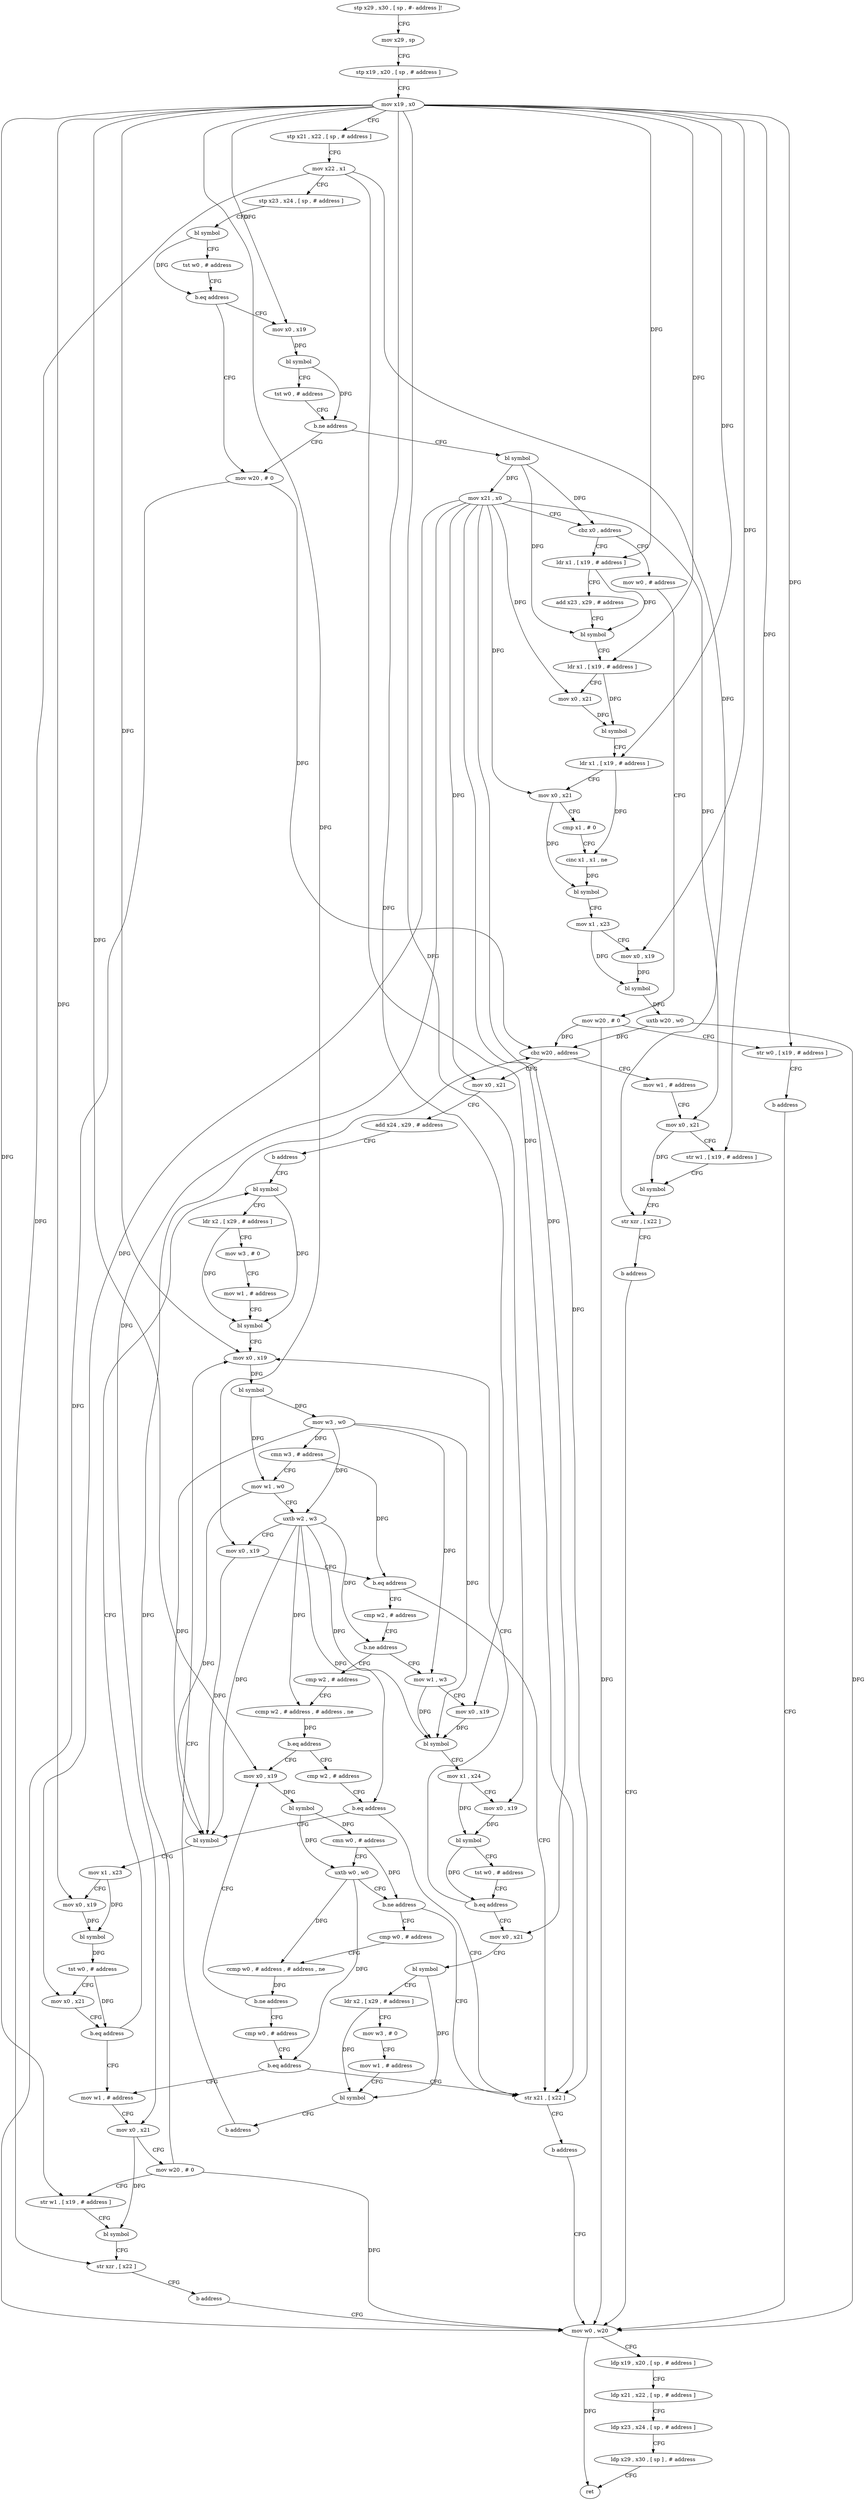 digraph "func" {
"105432" [label = "stp x29 , x30 , [ sp , #- address ]!" ]
"105436" [label = "mov x29 , sp" ]
"105440" [label = "stp x19 , x20 , [ sp , # address ]" ]
"105444" [label = "mov x19 , x0" ]
"105448" [label = "stp x21 , x22 , [ sp , # address ]" ]
"105452" [label = "mov x22 , x1" ]
"105456" [label = "stp x23 , x24 , [ sp , # address ]" ]
"105460" [label = "bl symbol" ]
"105464" [label = "tst w0 , # address" ]
"105468" [label = "b.eq address" ]
"105504" [label = "mov x0 , x19" ]
"105472" [label = "mov w20 , # 0" ]
"105508" [label = "bl symbol" ]
"105512" [label = "tst w0 , # address" ]
"105516" [label = "b.ne address" ]
"105520" [label = "bl symbol" ]
"105476" [label = "mov w0 , w20" ]
"105524" [label = "mov x21 , x0" ]
"105528" [label = "cbz x0 , address" ]
"105840" [label = "mov w0 , # address" ]
"105532" [label = "ldr x1 , [ x19 , # address ]" ]
"105844" [label = "mov w20 , # 0" ]
"105848" [label = "str w0 , [ x19 , # address ]" ]
"105852" [label = "b address" ]
"105536" [label = "add x23 , x29 , # address" ]
"105540" [label = "bl symbol" ]
"105544" [label = "ldr x1 , [ x19 , # address ]" ]
"105548" [label = "mov x0 , x21" ]
"105552" [label = "bl symbol" ]
"105556" [label = "ldr x1 , [ x19 , # address ]" ]
"105560" [label = "mov x0 , x21" ]
"105564" [label = "cmp x1 , # 0" ]
"105568" [label = "cinc x1 , x1 , ne" ]
"105572" [label = "bl symbol" ]
"105576" [label = "mov x1 , x23" ]
"105580" [label = "mov x0 , x19" ]
"105584" [label = "bl symbol" ]
"105588" [label = "uxtb w20 , w0" ]
"105592" [label = "cbz w20 , address" ]
"105816" [label = "mov w1 , # address" ]
"105596" [label = "mov x0 , x21" ]
"105480" [label = "ldp x19 , x20 , [ sp , # address ]" ]
"105484" [label = "ldp x21 , x22 , [ sp , # address ]" ]
"105488" [label = "ldp x23 , x24 , [ sp , # address ]" ]
"105492" [label = "ldp x29 , x30 , [ sp ] , # address" ]
"105496" [label = "ret" ]
"105820" [label = "mov x0 , x21" ]
"105824" [label = "str w1 , [ x19 , # address ]" ]
"105828" [label = "bl symbol" ]
"105832" [label = "str xzr , [ x22 ]" ]
"105836" [label = "b address" ]
"105600" [label = "add x24 , x29 , # address" ]
"105604" [label = "b address" ]
"105656" [label = "bl symbol" ]
"105660" [label = "ldr x2 , [ x29 , # address ]" ]
"105664" [label = "mov w3 , # 0" ]
"105668" [label = "mov w1 , # address" ]
"105672" [label = "bl symbol" ]
"105676" [label = "mov x0 , x19" ]
"105808" [label = "str x21 , [ x22 ]" ]
"105812" [label = "b address" ]
"105708" [label = "cmp w2 , # address" ]
"105712" [label = "b.ne address" ]
"105608" [label = "cmp w2 , # address" ]
"105716" [label = "mov w1 , w3" ]
"105612" [label = "ccmp w2 , # address , # address , ne" ]
"105616" [label = "b.eq address" ]
"105788" [label = "mov x0 , x19" ]
"105620" [label = "cmp w2 , # address" ]
"105720" [label = "mov x0 , x19" ]
"105724" [label = "bl symbol" ]
"105728" [label = "mov x1 , x24" ]
"105732" [label = "mov x0 , x19" ]
"105736" [label = "bl symbol" ]
"105740" [label = "tst w0 , # address" ]
"105744" [label = "b.eq address" ]
"105748" [label = "mov x0 , x21" ]
"105792" [label = "bl symbol" ]
"105796" [label = "cmn w0 , # address" ]
"105800" [label = "uxtb w0 , w0" ]
"105804" [label = "b.ne address" ]
"105776" [label = "cmp w0 , # address" ]
"105624" [label = "b.eq address" ]
"105628" [label = "bl symbol" ]
"105680" [label = "bl symbol" ]
"105684" [label = "mov w3 , w0" ]
"105688" [label = "cmn w3 , # address" ]
"105692" [label = "mov w1 , w0" ]
"105696" [label = "uxtb w2 , w3" ]
"105700" [label = "mov x0 , x19" ]
"105704" [label = "b.eq address" ]
"105752" [label = "bl symbol" ]
"105756" [label = "ldr x2 , [ x29 , # address ]" ]
"105760" [label = "mov w3 , # 0" ]
"105764" [label = "mov w1 , # address" ]
"105768" [label = "bl symbol" ]
"105772" [label = "b address" ]
"105780" [label = "ccmp w0 , # address , # address , ne" ]
"105784" [label = "b.ne address" ]
"105856" [label = "cmp w0 , # address" ]
"105632" [label = "mov x1 , x23" ]
"105636" [label = "mov x0 , x19" ]
"105640" [label = "bl symbol" ]
"105644" [label = "tst w0 , # address" ]
"105648" [label = "mov x0 , x21" ]
"105652" [label = "b.eq address" ]
"105864" [label = "mov w1 , # address" ]
"105860" [label = "b.eq address" ]
"105868" [label = "mov x0 , x21" ]
"105872" [label = "mov w20 , # 0" ]
"105876" [label = "str w1 , [ x19 , # address ]" ]
"105880" [label = "bl symbol" ]
"105884" [label = "str xzr , [ x22 ]" ]
"105888" [label = "b address" ]
"105432" -> "105436" [ label = "CFG" ]
"105436" -> "105440" [ label = "CFG" ]
"105440" -> "105444" [ label = "CFG" ]
"105444" -> "105448" [ label = "CFG" ]
"105444" -> "105504" [ label = "DFG" ]
"105444" -> "105848" [ label = "DFG" ]
"105444" -> "105532" [ label = "DFG" ]
"105444" -> "105544" [ label = "DFG" ]
"105444" -> "105556" [ label = "DFG" ]
"105444" -> "105580" [ label = "DFG" ]
"105444" -> "105824" [ label = "DFG" ]
"105444" -> "105676" [ label = "DFG" ]
"105444" -> "105700" [ label = "DFG" ]
"105444" -> "105720" [ label = "DFG" ]
"105444" -> "105732" [ label = "DFG" ]
"105444" -> "105788" [ label = "DFG" ]
"105444" -> "105636" [ label = "DFG" ]
"105444" -> "105876" [ label = "DFG" ]
"105448" -> "105452" [ label = "CFG" ]
"105452" -> "105456" [ label = "CFG" ]
"105452" -> "105832" [ label = "DFG" ]
"105452" -> "105808" [ label = "DFG" ]
"105452" -> "105884" [ label = "DFG" ]
"105456" -> "105460" [ label = "CFG" ]
"105460" -> "105464" [ label = "CFG" ]
"105460" -> "105468" [ label = "DFG" ]
"105464" -> "105468" [ label = "CFG" ]
"105468" -> "105504" [ label = "CFG" ]
"105468" -> "105472" [ label = "CFG" ]
"105504" -> "105508" [ label = "DFG" ]
"105472" -> "105476" [ label = "DFG" ]
"105472" -> "105592" [ label = "DFG" ]
"105508" -> "105512" [ label = "CFG" ]
"105508" -> "105516" [ label = "DFG" ]
"105512" -> "105516" [ label = "CFG" ]
"105516" -> "105472" [ label = "CFG" ]
"105516" -> "105520" [ label = "CFG" ]
"105520" -> "105524" [ label = "DFG" ]
"105520" -> "105528" [ label = "DFG" ]
"105520" -> "105540" [ label = "DFG" ]
"105476" -> "105480" [ label = "CFG" ]
"105476" -> "105496" [ label = "DFG" ]
"105524" -> "105528" [ label = "CFG" ]
"105524" -> "105548" [ label = "DFG" ]
"105524" -> "105560" [ label = "DFG" ]
"105524" -> "105820" [ label = "DFG" ]
"105524" -> "105596" [ label = "DFG" ]
"105524" -> "105808" [ label = "DFG" ]
"105524" -> "105748" [ label = "DFG" ]
"105524" -> "105648" [ label = "DFG" ]
"105524" -> "105868" [ label = "DFG" ]
"105528" -> "105840" [ label = "CFG" ]
"105528" -> "105532" [ label = "CFG" ]
"105840" -> "105844" [ label = "CFG" ]
"105532" -> "105536" [ label = "CFG" ]
"105532" -> "105540" [ label = "DFG" ]
"105844" -> "105848" [ label = "CFG" ]
"105844" -> "105476" [ label = "DFG" ]
"105844" -> "105592" [ label = "DFG" ]
"105848" -> "105852" [ label = "CFG" ]
"105852" -> "105476" [ label = "CFG" ]
"105536" -> "105540" [ label = "CFG" ]
"105540" -> "105544" [ label = "CFG" ]
"105544" -> "105548" [ label = "CFG" ]
"105544" -> "105552" [ label = "DFG" ]
"105548" -> "105552" [ label = "DFG" ]
"105552" -> "105556" [ label = "CFG" ]
"105556" -> "105560" [ label = "CFG" ]
"105556" -> "105568" [ label = "DFG" ]
"105560" -> "105564" [ label = "CFG" ]
"105560" -> "105572" [ label = "DFG" ]
"105564" -> "105568" [ label = "CFG" ]
"105568" -> "105572" [ label = "DFG" ]
"105572" -> "105576" [ label = "CFG" ]
"105576" -> "105580" [ label = "CFG" ]
"105576" -> "105584" [ label = "DFG" ]
"105580" -> "105584" [ label = "DFG" ]
"105584" -> "105588" [ label = "DFG" ]
"105588" -> "105592" [ label = "DFG" ]
"105588" -> "105476" [ label = "DFG" ]
"105592" -> "105816" [ label = "CFG" ]
"105592" -> "105596" [ label = "CFG" ]
"105816" -> "105820" [ label = "CFG" ]
"105596" -> "105600" [ label = "CFG" ]
"105480" -> "105484" [ label = "CFG" ]
"105484" -> "105488" [ label = "CFG" ]
"105488" -> "105492" [ label = "CFG" ]
"105492" -> "105496" [ label = "CFG" ]
"105820" -> "105824" [ label = "CFG" ]
"105820" -> "105828" [ label = "DFG" ]
"105824" -> "105828" [ label = "CFG" ]
"105828" -> "105832" [ label = "CFG" ]
"105832" -> "105836" [ label = "CFG" ]
"105836" -> "105476" [ label = "CFG" ]
"105600" -> "105604" [ label = "CFG" ]
"105604" -> "105656" [ label = "CFG" ]
"105656" -> "105660" [ label = "CFG" ]
"105656" -> "105672" [ label = "DFG" ]
"105660" -> "105664" [ label = "CFG" ]
"105660" -> "105672" [ label = "DFG" ]
"105664" -> "105668" [ label = "CFG" ]
"105668" -> "105672" [ label = "CFG" ]
"105672" -> "105676" [ label = "CFG" ]
"105676" -> "105680" [ label = "DFG" ]
"105808" -> "105812" [ label = "CFG" ]
"105812" -> "105476" [ label = "CFG" ]
"105708" -> "105712" [ label = "CFG" ]
"105712" -> "105608" [ label = "CFG" ]
"105712" -> "105716" [ label = "CFG" ]
"105608" -> "105612" [ label = "CFG" ]
"105716" -> "105720" [ label = "CFG" ]
"105716" -> "105724" [ label = "DFG" ]
"105612" -> "105616" [ label = "DFG" ]
"105616" -> "105788" [ label = "CFG" ]
"105616" -> "105620" [ label = "CFG" ]
"105788" -> "105792" [ label = "DFG" ]
"105620" -> "105624" [ label = "CFG" ]
"105720" -> "105724" [ label = "DFG" ]
"105724" -> "105728" [ label = "CFG" ]
"105728" -> "105732" [ label = "CFG" ]
"105728" -> "105736" [ label = "DFG" ]
"105732" -> "105736" [ label = "DFG" ]
"105736" -> "105740" [ label = "CFG" ]
"105736" -> "105744" [ label = "DFG" ]
"105740" -> "105744" [ label = "CFG" ]
"105744" -> "105676" [ label = "CFG" ]
"105744" -> "105748" [ label = "CFG" ]
"105748" -> "105752" [ label = "CFG" ]
"105792" -> "105796" [ label = "DFG" ]
"105792" -> "105800" [ label = "DFG" ]
"105796" -> "105800" [ label = "CFG" ]
"105796" -> "105804" [ label = "DFG" ]
"105800" -> "105804" [ label = "CFG" ]
"105800" -> "105780" [ label = "DFG" ]
"105800" -> "105860" [ label = "DFG" ]
"105804" -> "105776" [ label = "CFG" ]
"105804" -> "105808" [ label = "CFG" ]
"105776" -> "105780" [ label = "CFG" ]
"105624" -> "105808" [ label = "CFG" ]
"105624" -> "105628" [ label = "CFG" ]
"105628" -> "105632" [ label = "CFG" ]
"105680" -> "105684" [ label = "DFG" ]
"105680" -> "105692" [ label = "DFG" ]
"105684" -> "105688" [ label = "DFG" ]
"105684" -> "105696" [ label = "DFG" ]
"105684" -> "105716" [ label = "DFG" ]
"105684" -> "105724" [ label = "DFG" ]
"105684" -> "105628" [ label = "DFG" ]
"105688" -> "105692" [ label = "CFG" ]
"105688" -> "105704" [ label = "DFG" ]
"105692" -> "105696" [ label = "CFG" ]
"105692" -> "105628" [ label = "DFG" ]
"105696" -> "105700" [ label = "CFG" ]
"105696" -> "105712" [ label = "DFG" ]
"105696" -> "105612" [ label = "DFG" ]
"105696" -> "105724" [ label = "DFG" ]
"105696" -> "105624" [ label = "DFG" ]
"105696" -> "105628" [ label = "DFG" ]
"105700" -> "105704" [ label = "CFG" ]
"105700" -> "105628" [ label = "DFG" ]
"105704" -> "105808" [ label = "CFG" ]
"105704" -> "105708" [ label = "CFG" ]
"105752" -> "105756" [ label = "CFG" ]
"105752" -> "105768" [ label = "DFG" ]
"105756" -> "105760" [ label = "CFG" ]
"105756" -> "105768" [ label = "DFG" ]
"105760" -> "105764" [ label = "CFG" ]
"105764" -> "105768" [ label = "CFG" ]
"105768" -> "105772" [ label = "CFG" ]
"105772" -> "105676" [ label = "CFG" ]
"105780" -> "105784" [ label = "DFG" ]
"105784" -> "105856" [ label = "CFG" ]
"105784" -> "105788" [ label = "CFG" ]
"105856" -> "105860" [ label = "CFG" ]
"105632" -> "105636" [ label = "CFG" ]
"105632" -> "105640" [ label = "DFG" ]
"105636" -> "105640" [ label = "DFG" ]
"105640" -> "105644" [ label = "DFG" ]
"105644" -> "105648" [ label = "CFG" ]
"105644" -> "105652" [ label = "DFG" ]
"105648" -> "105652" [ label = "CFG" ]
"105652" -> "105864" [ label = "CFG" ]
"105652" -> "105656" [ label = "CFG" ]
"105864" -> "105868" [ label = "CFG" ]
"105860" -> "105808" [ label = "CFG" ]
"105860" -> "105864" [ label = "CFG" ]
"105868" -> "105872" [ label = "CFG" ]
"105868" -> "105880" [ label = "DFG" ]
"105872" -> "105876" [ label = "CFG" ]
"105872" -> "105476" [ label = "DFG" ]
"105872" -> "105592" [ label = "DFG" ]
"105876" -> "105880" [ label = "CFG" ]
"105880" -> "105884" [ label = "CFG" ]
"105884" -> "105888" [ label = "CFG" ]
"105888" -> "105476" [ label = "CFG" ]
}
